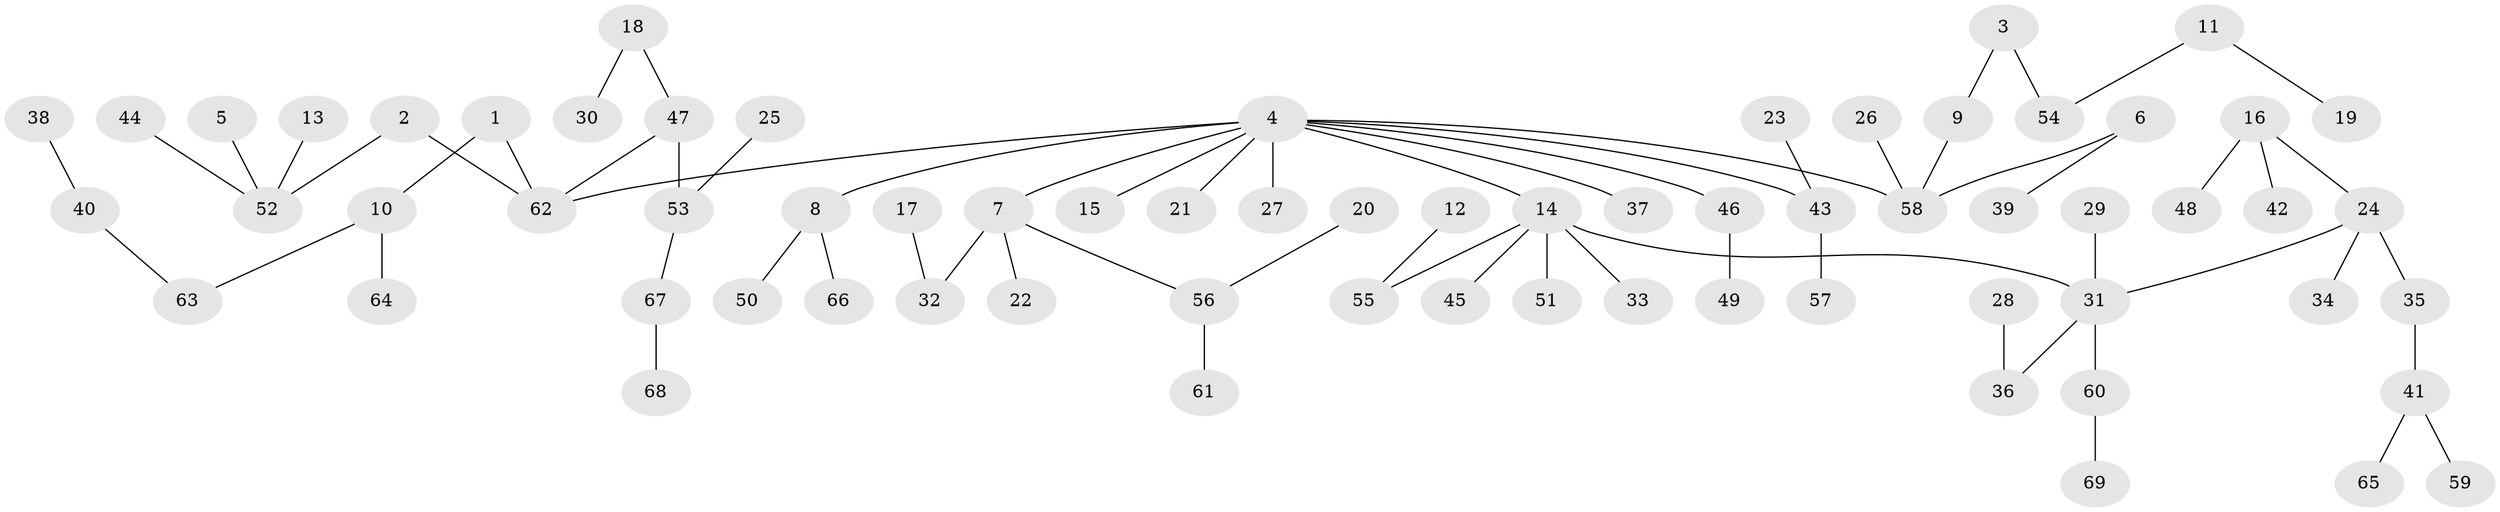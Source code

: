 // original degree distribution, {9: 0.007246376811594203, 5: 0.057971014492753624, 7: 0.007246376811594203, 3: 0.14492753623188406, 2: 0.2753623188405797, 4: 0.028985507246376812, 1: 0.4782608695652174}
// Generated by graph-tools (version 1.1) at 2025/26/03/09/25 03:26:23]
// undirected, 69 vertices, 68 edges
graph export_dot {
graph [start="1"]
  node [color=gray90,style=filled];
  1;
  2;
  3;
  4;
  5;
  6;
  7;
  8;
  9;
  10;
  11;
  12;
  13;
  14;
  15;
  16;
  17;
  18;
  19;
  20;
  21;
  22;
  23;
  24;
  25;
  26;
  27;
  28;
  29;
  30;
  31;
  32;
  33;
  34;
  35;
  36;
  37;
  38;
  39;
  40;
  41;
  42;
  43;
  44;
  45;
  46;
  47;
  48;
  49;
  50;
  51;
  52;
  53;
  54;
  55;
  56;
  57;
  58;
  59;
  60;
  61;
  62;
  63;
  64;
  65;
  66;
  67;
  68;
  69;
  1 -- 10 [weight=1.0];
  1 -- 62 [weight=1.0];
  2 -- 52 [weight=1.0];
  2 -- 62 [weight=1.0];
  3 -- 9 [weight=1.0];
  3 -- 54 [weight=1.0];
  4 -- 7 [weight=1.0];
  4 -- 8 [weight=1.0];
  4 -- 14 [weight=1.0];
  4 -- 15 [weight=1.0];
  4 -- 21 [weight=1.0];
  4 -- 27 [weight=1.0];
  4 -- 37 [weight=1.0];
  4 -- 43 [weight=1.0];
  4 -- 46 [weight=1.0];
  4 -- 58 [weight=1.0];
  4 -- 62 [weight=1.0];
  5 -- 52 [weight=1.0];
  6 -- 39 [weight=1.0];
  6 -- 58 [weight=1.0];
  7 -- 22 [weight=1.0];
  7 -- 32 [weight=1.0];
  7 -- 56 [weight=1.0];
  8 -- 50 [weight=1.0];
  8 -- 66 [weight=1.0];
  9 -- 58 [weight=1.0];
  10 -- 63 [weight=1.0];
  10 -- 64 [weight=1.0];
  11 -- 19 [weight=1.0];
  11 -- 54 [weight=1.0];
  12 -- 55 [weight=1.0];
  13 -- 52 [weight=1.0];
  14 -- 31 [weight=1.0];
  14 -- 33 [weight=1.0];
  14 -- 45 [weight=1.0];
  14 -- 51 [weight=1.0];
  14 -- 55 [weight=1.0];
  16 -- 24 [weight=1.0];
  16 -- 42 [weight=1.0];
  16 -- 48 [weight=1.0];
  17 -- 32 [weight=1.0];
  18 -- 30 [weight=1.0];
  18 -- 47 [weight=1.0];
  20 -- 56 [weight=1.0];
  23 -- 43 [weight=1.0];
  24 -- 31 [weight=1.0];
  24 -- 34 [weight=1.0];
  24 -- 35 [weight=1.0];
  25 -- 53 [weight=1.0];
  26 -- 58 [weight=1.0];
  28 -- 36 [weight=1.0];
  29 -- 31 [weight=1.0];
  31 -- 36 [weight=1.0];
  31 -- 60 [weight=1.0];
  35 -- 41 [weight=1.0];
  38 -- 40 [weight=1.0];
  40 -- 63 [weight=1.0];
  41 -- 59 [weight=1.0];
  41 -- 65 [weight=1.0];
  43 -- 57 [weight=1.0];
  44 -- 52 [weight=1.0];
  46 -- 49 [weight=1.0];
  47 -- 53 [weight=1.0];
  47 -- 62 [weight=1.0];
  53 -- 67 [weight=1.0];
  56 -- 61 [weight=1.0];
  60 -- 69 [weight=1.0];
  67 -- 68 [weight=1.0];
}
